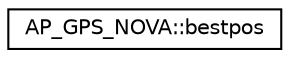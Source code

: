 digraph "Graphical Class Hierarchy"
{
 // INTERACTIVE_SVG=YES
  edge [fontname="Helvetica",fontsize="10",labelfontname="Helvetica",labelfontsize="10"];
  node [fontname="Helvetica",fontsize="10",shape=record];
  rankdir="LR";
  Node1 [label="AP_GPS_NOVA::bestpos",height=0.2,width=0.4,color="black", fillcolor="white", style="filled",URL="$structAP__GPS__NOVA_1_1bestpos.html"];
}

